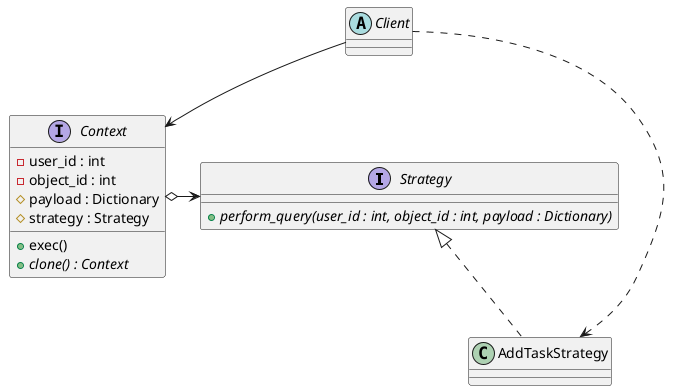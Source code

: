 @startuml
'https://plantuml.com/class-diagram


'class Strategy(ABC):
'    @abstractmethod
'    def perform_query(self, user_id, object_id, payload):
'        raise NotImplementedError

interface Strategy {
    +{abstract} perform_query(user_id : int, object_id : int, payload : Dictionary)
}

'class AddTaskStrategy(Strategy):
'    def perform_query(self, user_id, object_id, payload):
'        user = UserModel.get(user_id)
'        board = BoardModel.get(object_id)
'
'        try:
'            board.add_task_from(user, payload['task'])
'            print('[PERMITTED]', 'New task: ', payload['task'])
'        except ValueError as e:
'            print("[NOT PERMITTED]", e)

class AddTaskStrategy

Strategy <|.. AddTaskStrategy

interface Context {
    -user_id : int
    -object_id : int
    #payload : Dictionary
    #strategy : Strategy

    +exec()
    +{abstract} clone() : Context
}

Context o-> Strategy

abstract class Client

Client --> Context
Client ..> AddTaskStrategy

@enduml